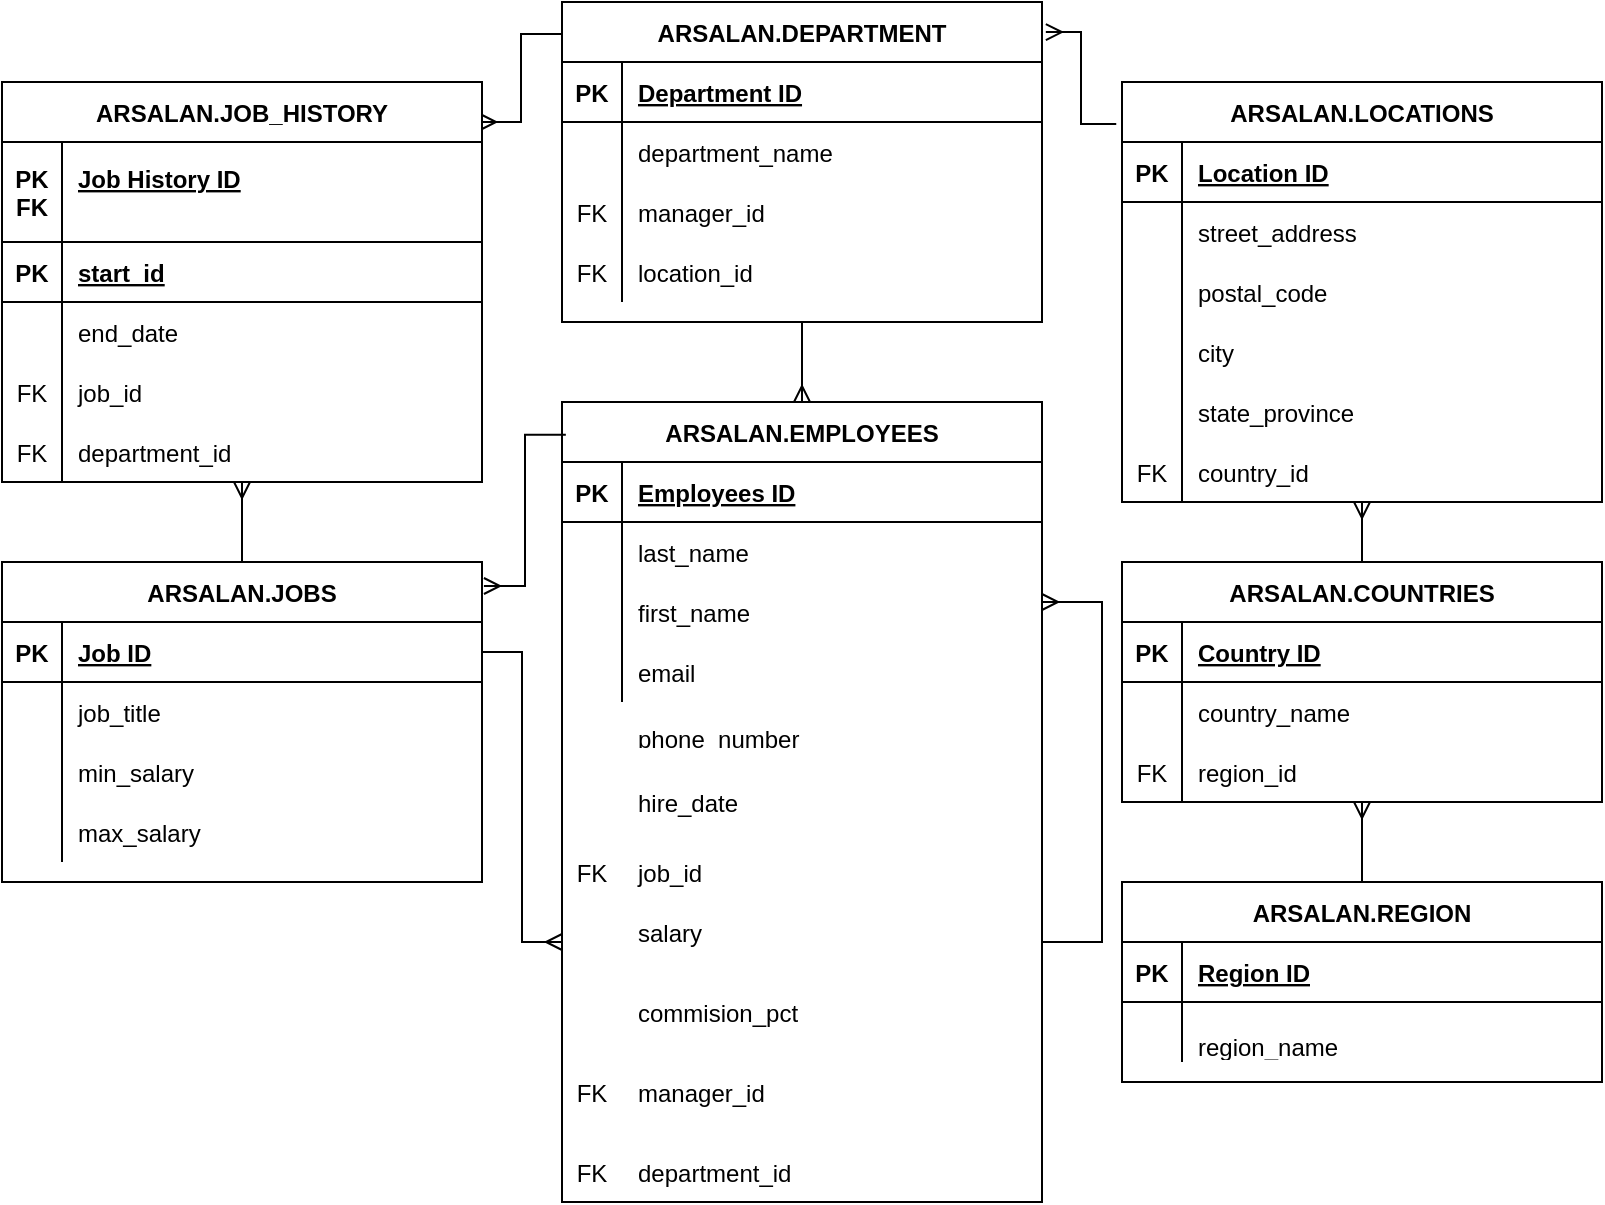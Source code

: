 <mxfile version="15.8.2" type="github">
  <diagram id="R2lEEEUBdFMjLlhIrx00" name="Page-1">
    <mxGraphModel dx="1422" dy="794" grid="1" gridSize="10" guides="1" tooltips="1" connect="1" arrows="1" fold="1" page="1" pageScale="1" pageWidth="850" pageHeight="1100" math="0" shadow="0" extFonts="Permanent Marker^https://fonts.googleapis.com/css?family=Permanent+Marker">
      <root>
        <mxCell id="0" />
        <mxCell id="1" parent="0" />
        <mxCell id="C-vyLk0tnHw3VtMMgP7b-1" value="" style="edgeStyle=elbowEdgeStyle;endArrow=ERmany;startArrow=none;endFill=0;startFill=0;exitX=0;exitY=0.1;exitDx=0;exitDy=0;entryX=0.996;entryY=0.1;entryDx=0;entryDy=0;entryPerimeter=0;rounded=0;exitPerimeter=0;" parent="1" source="vtek3SlrAaMKgHhZsIxQ-12" target="C-vyLk0tnHw3VtMMgP7b-23" edge="1">
          <mxGeometry width="100" height="100" relative="1" as="geometry">
            <mxPoint x="340" y="720" as="sourcePoint" />
            <mxPoint x="330" y="160" as="targetPoint" />
          </mxGeometry>
        </mxCell>
        <mxCell id="C-vyLk0tnHw3VtMMgP7b-23" value="ARSALAN.JOB_HISTORY" style="shape=table;startSize=30;container=1;collapsible=1;childLayout=tableLayout;fixedRows=1;rowLines=0;fontStyle=1;align=center;resizeLast=1;rounded=0;" parent="1" vertex="1">
          <mxGeometry x="40" y="80" width="240" height="200" as="geometry" />
        </mxCell>
        <mxCell id="C-vyLk0tnHw3VtMMgP7b-24" value="" style="shape=partialRectangle;collapsible=0;dropTarget=0;pointerEvents=0;fillColor=none;points=[[0,0.5],[1,0.5]];portConstraint=eastwest;top=0;left=0;right=0;bottom=1;rounded=0;" parent="C-vyLk0tnHw3VtMMgP7b-23" vertex="1">
          <mxGeometry y="30" width="240" height="50" as="geometry" />
        </mxCell>
        <mxCell id="C-vyLk0tnHw3VtMMgP7b-25" value="PK&#xa;FK" style="shape=partialRectangle;overflow=hidden;connectable=0;fillColor=none;top=0;left=0;bottom=0;right=0;fontStyle=1;rounded=0;" parent="C-vyLk0tnHw3VtMMgP7b-24" vertex="1">
          <mxGeometry width="30" height="50" as="geometry">
            <mxRectangle width="30" height="50" as="alternateBounds" />
          </mxGeometry>
        </mxCell>
        <mxCell id="C-vyLk0tnHw3VtMMgP7b-26" value="Job History ID&#xa;" style="shape=partialRectangle;overflow=hidden;connectable=0;fillColor=none;top=0;left=0;bottom=0;right=0;align=left;spacingLeft=6;fontStyle=5;rounded=0;" parent="C-vyLk0tnHw3VtMMgP7b-24" vertex="1">
          <mxGeometry x="30" width="210" height="50" as="geometry">
            <mxRectangle width="210" height="50" as="alternateBounds" />
          </mxGeometry>
        </mxCell>
        <mxCell id="vtek3SlrAaMKgHhZsIxQ-223" value="" style="shape=partialRectangle;collapsible=0;dropTarget=0;pointerEvents=0;fillColor=none;top=0;left=0;bottom=1;right=0;points=[[0,0.5],[1,0.5]];portConstraint=eastwest;rounded=0;sketch=0;" vertex="1" parent="C-vyLk0tnHw3VtMMgP7b-23">
          <mxGeometry y="80" width="240" height="30" as="geometry" />
        </mxCell>
        <mxCell id="vtek3SlrAaMKgHhZsIxQ-224" value="PK" style="shape=partialRectangle;connectable=0;fillColor=none;top=0;left=0;bottom=0;right=0;fontStyle=1;overflow=hidden;rounded=0;sketch=0;" vertex="1" parent="vtek3SlrAaMKgHhZsIxQ-223">
          <mxGeometry width="30" height="30" as="geometry">
            <mxRectangle width="30" height="30" as="alternateBounds" />
          </mxGeometry>
        </mxCell>
        <mxCell id="vtek3SlrAaMKgHhZsIxQ-225" value="start_id" style="shape=partialRectangle;connectable=0;fillColor=none;top=0;left=0;bottom=0;right=0;align=left;spacingLeft=6;fontStyle=5;overflow=hidden;rounded=0;sketch=0;" vertex="1" parent="vtek3SlrAaMKgHhZsIxQ-223">
          <mxGeometry x="30" width="210" height="30" as="geometry">
            <mxRectangle width="210" height="30" as="alternateBounds" />
          </mxGeometry>
        </mxCell>
        <mxCell id="vtek3SlrAaMKgHhZsIxQ-84" value="" style="shape=partialRectangle;collapsible=0;dropTarget=0;pointerEvents=0;fillColor=none;top=0;left=0;bottom=0;right=0;points=[[0,0.5],[1,0.5]];portConstraint=eastwest;rounded=0;sketch=0;" vertex="1" parent="C-vyLk0tnHw3VtMMgP7b-23">
          <mxGeometry y="110" width="240" height="30" as="geometry" />
        </mxCell>
        <mxCell id="vtek3SlrAaMKgHhZsIxQ-85" value="" style="shape=partialRectangle;connectable=0;fillColor=none;top=0;left=0;bottom=0;right=0;fontStyle=0;overflow=hidden;rounded=0;sketch=0;" vertex="1" parent="vtek3SlrAaMKgHhZsIxQ-84">
          <mxGeometry width="30" height="30" as="geometry">
            <mxRectangle width="30" height="30" as="alternateBounds" />
          </mxGeometry>
        </mxCell>
        <mxCell id="vtek3SlrAaMKgHhZsIxQ-86" value="end_date" style="shape=partialRectangle;connectable=0;fillColor=none;top=0;left=0;bottom=0;right=0;align=left;spacingLeft=6;fontStyle=0;overflow=hidden;rounded=0;sketch=0;" vertex="1" parent="vtek3SlrAaMKgHhZsIxQ-84">
          <mxGeometry x="30" width="210" height="30" as="geometry">
            <mxRectangle width="210" height="30" as="alternateBounds" />
          </mxGeometry>
        </mxCell>
        <mxCell id="vtek3SlrAaMKgHhZsIxQ-88" value="" style="shape=partialRectangle;collapsible=0;dropTarget=0;pointerEvents=0;fillColor=none;top=0;left=0;bottom=0;right=0;points=[[0,0.5],[1,0.5]];portConstraint=eastwest;rounded=0;sketch=0;" vertex="1" parent="C-vyLk0tnHw3VtMMgP7b-23">
          <mxGeometry y="140" width="240" height="30" as="geometry" />
        </mxCell>
        <mxCell id="vtek3SlrAaMKgHhZsIxQ-89" value="FK" style="shape=partialRectangle;connectable=0;fillColor=none;top=0;left=0;bottom=0;right=0;fontStyle=0;overflow=hidden;rounded=0;sketch=0;" vertex="1" parent="vtek3SlrAaMKgHhZsIxQ-88">
          <mxGeometry width="30" height="30" as="geometry">
            <mxRectangle width="30" height="30" as="alternateBounds" />
          </mxGeometry>
        </mxCell>
        <mxCell id="vtek3SlrAaMKgHhZsIxQ-90" value="job_id" style="shape=partialRectangle;connectable=0;fillColor=none;top=0;left=0;bottom=0;right=0;align=left;spacingLeft=6;fontStyle=0;overflow=hidden;rounded=0;sketch=0;" vertex="1" parent="vtek3SlrAaMKgHhZsIxQ-88">
          <mxGeometry x="30" width="210" height="30" as="geometry">
            <mxRectangle width="210" height="30" as="alternateBounds" />
          </mxGeometry>
        </mxCell>
        <mxCell id="vtek3SlrAaMKgHhZsIxQ-92" value="" style="shape=partialRectangle;collapsible=0;dropTarget=0;pointerEvents=0;fillColor=none;top=0;left=0;bottom=0;right=0;points=[[0,0.5],[1,0.5]];portConstraint=eastwest;rounded=0;sketch=0;" vertex="1" parent="C-vyLk0tnHw3VtMMgP7b-23">
          <mxGeometry y="170" width="240" height="30" as="geometry" />
        </mxCell>
        <mxCell id="vtek3SlrAaMKgHhZsIxQ-93" value="FK" style="shape=partialRectangle;connectable=0;fillColor=none;top=0;left=0;bottom=0;right=0;fontStyle=0;overflow=hidden;rounded=0;sketch=0;" vertex="1" parent="vtek3SlrAaMKgHhZsIxQ-92">
          <mxGeometry width="30" height="30" as="geometry">
            <mxRectangle width="30" height="30" as="alternateBounds" />
          </mxGeometry>
        </mxCell>
        <mxCell id="vtek3SlrAaMKgHhZsIxQ-94" value="department_id" style="shape=partialRectangle;connectable=0;fillColor=none;top=0;left=0;bottom=0;right=0;align=left;spacingLeft=6;fontStyle=0;overflow=hidden;rounded=0;sketch=0;" vertex="1" parent="vtek3SlrAaMKgHhZsIxQ-92">
          <mxGeometry x="30" width="210" height="30" as="geometry">
            <mxRectangle width="210" height="30" as="alternateBounds" />
          </mxGeometry>
        </mxCell>
        <mxCell id="vtek3SlrAaMKgHhZsIxQ-12" value="ARSALAN.DEPARTMENT" style="shape=table;startSize=30;container=1;collapsible=1;childLayout=tableLayout;fixedRows=1;rowLines=0;fontStyle=1;align=center;resizeLast=1;rounded=0;" vertex="1" parent="1">
          <mxGeometry x="320" y="40" width="240" height="160" as="geometry" />
        </mxCell>
        <mxCell id="vtek3SlrAaMKgHhZsIxQ-13" value="" style="shape=partialRectangle;collapsible=0;dropTarget=0;pointerEvents=0;fillColor=none;points=[[0,0.5],[1,0.5]];portConstraint=eastwest;top=0;left=0;right=0;bottom=1;rounded=0;" vertex="1" parent="vtek3SlrAaMKgHhZsIxQ-12">
          <mxGeometry y="30" width="240" height="30" as="geometry" />
        </mxCell>
        <mxCell id="vtek3SlrAaMKgHhZsIxQ-14" value="PK" style="shape=partialRectangle;overflow=hidden;connectable=0;fillColor=none;top=0;left=0;bottom=0;right=0;fontStyle=1;rounded=0;" vertex="1" parent="vtek3SlrAaMKgHhZsIxQ-13">
          <mxGeometry width="30" height="30" as="geometry">
            <mxRectangle width="30" height="30" as="alternateBounds" />
          </mxGeometry>
        </mxCell>
        <mxCell id="vtek3SlrAaMKgHhZsIxQ-15" value="Department ID" style="shape=partialRectangle;overflow=hidden;connectable=0;fillColor=none;top=0;left=0;bottom=0;right=0;align=left;spacingLeft=6;fontStyle=5;rounded=0;" vertex="1" parent="vtek3SlrAaMKgHhZsIxQ-13">
          <mxGeometry x="30" width="210" height="30" as="geometry">
            <mxRectangle width="210" height="30" as="alternateBounds" />
          </mxGeometry>
        </mxCell>
        <mxCell id="vtek3SlrAaMKgHhZsIxQ-179" value="" style="shape=partialRectangle;collapsible=0;dropTarget=0;pointerEvents=0;fillColor=none;top=0;left=0;bottom=0;right=0;points=[[0,0.5],[1,0.5]];portConstraint=eastwest;rounded=0;sketch=0;" vertex="1" parent="vtek3SlrAaMKgHhZsIxQ-12">
          <mxGeometry y="60" width="240" height="30" as="geometry" />
        </mxCell>
        <mxCell id="vtek3SlrAaMKgHhZsIxQ-180" value="" style="shape=partialRectangle;connectable=0;fillColor=none;top=0;left=0;bottom=0;right=0;fontStyle=0;overflow=hidden;rounded=0;sketch=0;" vertex="1" parent="vtek3SlrAaMKgHhZsIxQ-179">
          <mxGeometry width="30" height="30" as="geometry">
            <mxRectangle width="30" height="30" as="alternateBounds" />
          </mxGeometry>
        </mxCell>
        <mxCell id="vtek3SlrAaMKgHhZsIxQ-181" value="department_name" style="shape=partialRectangle;connectable=0;fillColor=none;top=0;left=0;bottom=0;right=0;align=left;spacingLeft=6;fontStyle=0;overflow=hidden;rounded=0;sketch=0;" vertex="1" parent="vtek3SlrAaMKgHhZsIxQ-179">
          <mxGeometry x="30" width="210" height="30" as="geometry">
            <mxRectangle width="210" height="30" as="alternateBounds" />
          </mxGeometry>
        </mxCell>
        <mxCell id="vtek3SlrAaMKgHhZsIxQ-183" value="" style="shape=partialRectangle;collapsible=0;dropTarget=0;pointerEvents=0;fillColor=none;top=0;left=0;bottom=0;right=0;points=[[0,0.5],[1,0.5]];portConstraint=eastwest;rounded=0;sketch=0;" vertex="1" parent="vtek3SlrAaMKgHhZsIxQ-12">
          <mxGeometry y="90" width="240" height="30" as="geometry" />
        </mxCell>
        <mxCell id="vtek3SlrAaMKgHhZsIxQ-184" value="FK" style="shape=partialRectangle;connectable=0;fillColor=none;top=0;left=0;bottom=0;right=0;fontStyle=0;overflow=hidden;rounded=0;sketch=0;" vertex="1" parent="vtek3SlrAaMKgHhZsIxQ-183">
          <mxGeometry width="30" height="30" as="geometry">
            <mxRectangle width="30" height="30" as="alternateBounds" />
          </mxGeometry>
        </mxCell>
        <mxCell id="vtek3SlrAaMKgHhZsIxQ-185" value="manager_id" style="shape=partialRectangle;connectable=0;fillColor=none;top=0;left=0;bottom=0;right=0;align=left;spacingLeft=6;fontStyle=0;overflow=hidden;rounded=0;sketch=0;" vertex="1" parent="vtek3SlrAaMKgHhZsIxQ-183">
          <mxGeometry x="30" width="210" height="30" as="geometry">
            <mxRectangle width="210" height="30" as="alternateBounds" />
          </mxGeometry>
        </mxCell>
        <mxCell id="vtek3SlrAaMKgHhZsIxQ-187" value="" style="shape=partialRectangle;collapsible=0;dropTarget=0;pointerEvents=0;fillColor=none;top=0;left=0;bottom=0;right=0;points=[[0,0.5],[1,0.5]];portConstraint=eastwest;rounded=0;sketch=0;" vertex="1" parent="vtek3SlrAaMKgHhZsIxQ-12">
          <mxGeometry y="120" width="240" height="30" as="geometry" />
        </mxCell>
        <mxCell id="vtek3SlrAaMKgHhZsIxQ-188" value="FK" style="shape=partialRectangle;connectable=0;fillColor=none;top=0;left=0;bottom=0;right=0;fontStyle=0;overflow=hidden;rounded=0;sketch=0;" vertex="1" parent="vtek3SlrAaMKgHhZsIxQ-187">
          <mxGeometry width="30" height="30" as="geometry">
            <mxRectangle width="30" height="30" as="alternateBounds" />
          </mxGeometry>
        </mxCell>
        <mxCell id="vtek3SlrAaMKgHhZsIxQ-189" value="location_id" style="shape=partialRectangle;connectable=0;fillColor=none;top=0;left=0;bottom=0;right=0;align=left;spacingLeft=6;fontStyle=0;overflow=hidden;rounded=0;sketch=0;" vertex="1" parent="vtek3SlrAaMKgHhZsIxQ-187">
          <mxGeometry x="30" width="210" height="30" as="geometry">
            <mxRectangle width="210" height="30" as="alternateBounds" />
          </mxGeometry>
        </mxCell>
        <mxCell id="vtek3SlrAaMKgHhZsIxQ-19" value="ARSALAN.LOCATIONS" style="shape=table;startSize=30;container=1;collapsible=1;childLayout=tableLayout;fixedRows=1;rowLines=0;fontStyle=1;align=center;resizeLast=1;rounded=0;" vertex="1" parent="1">
          <mxGeometry x="600" y="80" width="240" height="210" as="geometry" />
        </mxCell>
        <mxCell id="vtek3SlrAaMKgHhZsIxQ-20" value="" style="shape=partialRectangle;collapsible=0;dropTarget=0;pointerEvents=0;fillColor=none;points=[[0,0.5],[1,0.5]];portConstraint=eastwest;top=0;left=0;right=0;bottom=1;rounded=0;" vertex="1" parent="vtek3SlrAaMKgHhZsIxQ-19">
          <mxGeometry y="30" width="240" height="30" as="geometry" />
        </mxCell>
        <mxCell id="vtek3SlrAaMKgHhZsIxQ-21" value="PK" style="shape=partialRectangle;overflow=hidden;connectable=0;fillColor=none;top=0;left=0;bottom=0;right=0;fontStyle=1;rounded=0;" vertex="1" parent="vtek3SlrAaMKgHhZsIxQ-20">
          <mxGeometry width="30" height="30" as="geometry">
            <mxRectangle width="30" height="30" as="alternateBounds" />
          </mxGeometry>
        </mxCell>
        <mxCell id="vtek3SlrAaMKgHhZsIxQ-22" value="Location ID" style="shape=partialRectangle;overflow=hidden;connectable=0;fillColor=none;top=0;left=0;bottom=0;right=0;align=left;spacingLeft=6;fontStyle=5;rounded=0;" vertex="1" parent="vtek3SlrAaMKgHhZsIxQ-20">
          <mxGeometry x="30" width="210" height="30" as="geometry">
            <mxRectangle width="210" height="30" as="alternateBounds" />
          </mxGeometry>
        </mxCell>
        <mxCell id="vtek3SlrAaMKgHhZsIxQ-203" value="" style="shape=partialRectangle;collapsible=0;dropTarget=0;pointerEvents=0;fillColor=none;top=0;left=0;bottom=0;right=0;points=[[0,0.5],[1,0.5]];portConstraint=eastwest;rounded=0;sketch=0;" vertex="1" parent="vtek3SlrAaMKgHhZsIxQ-19">
          <mxGeometry y="60" width="240" height="30" as="geometry" />
        </mxCell>
        <mxCell id="vtek3SlrAaMKgHhZsIxQ-204" value="" style="shape=partialRectangle;connectable=0;fillColor=none;top=0;left=0;bottom=0;right=0;fontStyle=0;overflow=hidden;rounded=0;sketch=0;" vertex="1" parent="vtek3SlrAaMKgHhZsIxQ-203">
          <mxGeometry width="30" height="30" as="geometry">
            <mxRectangle width="30" height="30" as="alternateBounds" />
          </mxGeometry>
        </mxCell>
        <mxCell id="vtek3SlrAaMKgHhZsIxQ-205" value="street_address" style="shape=partialRectangle;connectable=0;fillColor=none;top=0;left=0;bottom=0;right=0;align=left;spacingLeft=6;fontStyle=0;overflow=hidden;rounded=0;sketch=0;" vertex="1" parent="vtek3SlrAaMKgHhZsIxQ-203">
          <mxGeometry x="30" width="210" height="30" as="geometry">
            <mxRectangle width="210" height="30" as="alternateBounds" />
          </mxGeometry>
        </mxCell>
        <mxCell id="vtek3SlrAaMKgHhZsIxQ-207" value="" style="shape=partialRectangle;collapsible=0;dropTarget=0;pointerEvents=0;fillColor=none;top=0;left=0;bottom=0;right=0;points=[[0,0.5],[1,0.5]];portConstraint=eastwest;rounded=0;sketch=0;" vertex="1" parent="vtek3SlrAaMKgHhZsIxQ-19">
          <mxGeometry y="90" width="240" height="30" as="geometry" />
        </mxCell>
        <mxCell id="vtek3SlrAaMKgHhZsIxQ-208" value="" style="shape=partialRectangle;connectable=0;fillColor=none;top=0;left=0;bottom=0;right=0;fontStyle=0;overflow=hidden;rounded=0;sketch=0;" vertex="1" parent="vtek3SlrAaMKgHhZsIxQ-207">
          <mxGeometry width="30" height="30" as="geometry">
            <mxRectangle width="30" height="30" as="alternateBounds" />
          </mxGeometry>
        </mxCell>
        <mxCell id="vtek3SlrAaMKgHhZsIxQ-209" value="postal_code" style="shape=partialRectangle;connectable=0;fillColor=none;top=0;left=0;bottom=0;right=0;align=left;spacingLeft=6;fontStyle=0;overflow=hidden;rounded=0;sketch=0;" vertex="1" parent="vtek3SlrAaMKgHhZsIxQ-207">
          <mxGeometry x="30" width="210" height="30" as="geometry">
            <mxRectangle width="210" height="30" as="alternateBounds" />
          </mxGeometry>
        </mxCell>
        <mxCell id="vtek3SlrAaMKgHhZsIxQ-211" value="" style="shape=partialRectangle;collapsible=0;dropTarget=0;pointerEvents=0;fillColor=none;top=0;left=0;bottom=0;right=0;points=[[0,0.5],[1,0.5]];portConstraint=eastwest;rounded=0;sketch=0;" vertex="1" parent="vtek3SlrAaMKgHhZsIxQ-19">
          <mxGeometry y="120" width="240" height="30" as="geometry" />
        </mxCell>
        <mxCell id="vtek3SlrAaMKgHhZsIxQ-212" value="" style="shape=partialRectangle;connectable=0;fillColor=none;top=0;left=0;bottom=0;right=0;fontStyle=0;overflow=hidden;rounded=0;sketch=0;" vertex="1" parent="vtek3SlrAaMKgHhZsIxQ-211">
          <mxGeometry width="30" height="30" as="geometry">
            <mxRectangle width="30" height="30" as="alternateBounds" />
          </mxGeometry>
        </mxCell>
        <mxCell id="vtek3SlrAaMKgHhZsIxQ-213" value="city" style="shape=partialRectangle;connectable=0;fillColor=none;top=0;left=0;bottom=0;right=0;align=left;spacingLeft=6;fontStyle=0;overflow=hidden;rounded=0;sketch=0;" vertex="1" parent="vtek3SlrAaMKgHhZsIxQ-211">
          <mxGeometry x="30" width="210" height="30" as="geometry">
            <mxRectangle width="210" height="30" as="alternateBounds" />
          </mxGeometry>
        </mxCell>
        <mxCell id="vtek3SlrAaMKgHhZsIxQ-215" value="" style="shape=partialRectangle;collapsible=0;dropTarget=0;pointerEvents=0;fillColor=none;top=0;left=0;bottom=0;right=0;points=[[0,0.5],[1,0.5]];portConstraint=eastwest;rounded=0;sketch=0;" vertex="1" parent="vtek3SlrAaMKgHhZsIxQ-19">
          <mxGeometry y="150" width="240" height="30" as="geometry" />
        </mxCell>
        <mxCell id="vtek3SlrAaMKgHhZsIxQ-216" value="" style="shape=partialRectangle;connectable=0;fillColor=none;top=0;left=0;bottom=0;right=0;fontStyle=0;overflow=hidden;rounded=0;sketch=0;" vertex="1" parent="vtek3SlrAaMKgHhZsIxQ-215">
          <mxGeometry width="30" height="30" as="geometry">
            <mxRectangle width="30" height="30" as="alternateBounds" />
          </mxGeometry>
        </mxCell>
        <mxCell id="vtek3SlrAaMKgHhZsIxQ-217" value="state_province" style="shape=partialRectangle;connectable=0;fillColor=none;top=0;left=0;bottom=0;right=0;align=left;spacingLeft=6;fontStyle=0;overflow=hidden;rounded=0;sketch=0;" vertex="1" parent="vtek3SlrAaMKgHhZsIxQ-215">
          <mxGeometry x="30" width="210" height="30" as="geometry">
            <mxRectangle width="210" height="30" as="alternateBounds" />
          </mxGeometry>
        </mxCell>
        <mxCell id="vtek3SlrAaMKgHhZsIxQ-219" value="" style="shape=partialRectangle;collapsible=0;dropTarget=0;pointerEvents=0;fillColor=none;top=0;left=0;bottom=0;right=0;points=[[0,0.5],[1,0.5]];portConstraint=eastwest;rounded=0;sketch=0;" vertex="1" parent="vtek3SlrAaMKgHhZsIxQ-19">
          <mxGeometry y="180" width="240" height="30" as="geometry" />
        </mxCell>
        <mxCell id="vtek3SlrAaMKgHhZsIxQ-220" value="FK" style="shape=partialRectangle;connectable=0;fillColor=none;top=0;left=0;bottom=0;right=0;fontStyle=0;overflow=hidden;rounded=0;sketch=0;" vertex="1" parent="vtek3SlrAaMKgHhZsIxQ-219">
          <mxGeometry width="30" height="30" as="geometry">
            <mxRectangle width="30" height="30" as="alternateBounds" />
          </mxGeometry>
        </mxCell>
        <mxCell id="vtek3SlrAaMKgHhZsIxQ-221" value="country_id" style="shape=partialRectangle;connectable=0;fillColor=none;top=0;left=0;bottom=0;right=0;align=left;spacingLeft=6;fontStyle=0;overflow=hidden;rounded=0;sketch=0;" vertex="1" parent="vtek3SlrAaMKgHhZsIxQ-219">
          <mxGeometry x="30" width="210" height="30" as="geometry">
            <mxRectangle width="210" height="30" as="alternateBounds" />
          </mxGeometry>
        </mxCell>
        <mxCell id="vtek3SlrAaMKgHhZsIxQ-27" value="" style="endArrow=ERmany;startArrow=none;endFill=0;startFill=0;entryX=1.008;entryY=0.094;entryDx=0;entryDy=0;entryPerimeter=0;edgeStyle=elbowEdgeStyle;rounded=0;exitX=-0.012;exitY=0.1;exitDx=0;exitDy=0;exitPerimeter=0;" edge="1" parent="1" source="vtek3SlrAaMKgHhZsIxQ-19" target="vtek3SlrAaMKgHhZsIxQ-12">
          <mxGeometry width="100" height="100" relative="1" as="geometry">
            <mxPoint x="569.04" y="158.99" as="sourcePoint" />
            <mxPoint x="540" y="200" as="targetPoint" />
          </mxGeometry>
        </mxCell>
        <mxCell id="vtek3SlrAaMKgHhZsIxQ-35" value="ARSALAN.COUNTRIES" style="shape=table;startSize=30;container=1;collapsible=1;childLayout=tableLayout;fixedRows=1;rowLines=0;fontStyle=1;align=center;resizeLast=1;rounded=0;" vertex="1" parent="1">
          <mxGeometry x="600" y="320" width="240" height="120" as="geometry" />
        </mxCell>
        <mxCell id="vtek3SlrAaMKgHhZsIxQ-36" value="" style="shape=partialRectangle;collapsible=0;dropTarget=0;pointerEvents=0;fillColor=none;points=[[0,0.5],[1,0.5]];portConstraint=eastwest;top=0;left=0;right=0;bottom=1;rounded=0;" vertex="1" parent="vtek3SlrAaMKgHhZsIxQ-35">
          <mxGeometry y="30" width="240" height="30" as="geometry" />
        </mxCell>
        <mxCell id="vtek3SlrAaMKgHhZsIxQ-37" value="PK" style="shape=partialRectangle;overflow=hidden;connectable=0;fillColor=none;top=0;left=0;bottom=0;right=0;fontStyle=1;rounded=0;" vertex="1" parent="vtek3SlrAaMKgHhZsIxQ-36">
          <mxGeometry width="30" height="30" as="geometry">
            <mxRectangle width="30" height="30" as="alternateBounds" />
          </mxGeometry>
        </mxCell>
        <mxCell id="vtek3SlrAaMKgHhZsIxQ-38" value="Country ID" style="shape=partialRectangle;overflow=hidden;connectable=0;fillColor=none;top=0;left=0;bottom=0;right=0;align=left;spacingLeft=6;fontStyle=5;rounded=0;" vertex="1" parent="vtek3SlrAaMKgHhZsIxQ-36">
          <mxGeometry x="30" width="210" height="30" as="geometry">
            <mxRectangle width="210" height="30" as="alternateBounds" />
          </mxGeometry>
        </mxCell>
        <mxCell id="vtek3SlrAaMKgHhZsIxQ-191" value="" style="shape=partialRectangle;collapsible=0;dropTarget=0;pointerEvents=0;fillColor=none;top=0;left=0;bottom=0;right=0;points=[[0,0.5],[1,0.5]];portConstraint=eastwest;rounded=0;sketch=0;" vertex="1" parent="vtek3SlrAaMKgHhZsIxQ-35">
          <mxGeometry y="60" width="240" height="30" as="geometry" />
        </mxCell>
        <mxCell id="vtek3SlrAaMKgHhZsIxQ-192" value="" style="shape=partialRectangle;connectable=0;fillColor=none;top=0;left=0;bottom=0;right=0;fontStyle=0;overflow=hidden;rounded=0;sketch=0;" vertex="1" parent="vtek3SlrAaMKgHhZsIxQ-191">
          <mxGeometry width="30" height="30" as="geometry">
            <mxRectangle width="30" height="30" as="alternateBounds" />
          </mxGeometry>
        </mxCell>
        <mxCell id="vtek3SlrAaMKgHhZsIxQ-193" value="country_name" style="shape=partialRectangle;connectable=0;fillColor=none;top=0;left=0;bottom=0;right=0;align=left;spacingLeft=6;fontStyle=0;overflow=hidden;rounded=0;sketch=0;" vertex="1" parent="vtek3SlrAaMKgHhZsIxQ-191">
          <mxGeometry x="30" width="210" height="30" as="geometry">
            <mxRectangle width="210" height="30" as="alternateBounds" />
          </mxGeometry>
        </mxCell>
        <mxCell id="vtek3SlrAaMKgHhZsIxQ-199" value="" style="shape=partialRectangle;collapsible=0;dropTarget=0;pointerEvents=0;fillColor=none;top=0;left=0;bottom=0;right=0;points=[[0,0.5],[1,0.5]];portConstraint=eastwest;rounded=0;sketch=0;" vertex="1" parent="vtek3SlrAaMKgHhZsIxQ-35">
          <mxGeometry y="90" width="240" height="30" as="geometry" />
        </mxCell>
        <mxCell id="vtek3SlrAaMKgHhZsIxQ-200" value="FK" style="shape=partialRectangle;connectable=0;fillColor=none;top=0;left=0;bottom=0;right=0;fontStyle=0;overflow=hidden;rounded=0;sketch=0;" vertex="1" parent="vtek3SlrAaMKgHhZsIxQ-199">
          <mxGeometry width="30" height="30" as="geometry">
            <mxRectangle width="30" height="30" as="alternateBounds" />
          </mxGeometry>
        </mxCell>
        <mxCell id="vtek3SlrAaMKgHhZsIxQ-201" value="region_id" style="shape=partialRectangle;connectable=0;fillColor=none;top=0;left=0;bottom=0;right=0;align=left;spacingLeft=6;fontStyle=0;overflow=hidden;rounded=0;sketch=0;" vertex="1" parent="vtek3SlrAaMKgHhZsIxQ-199">
          <mxGeometry x="30" width="210" height="30" as="geometry">
            <mxRectangle width="210" height="30" as="alternateBounds" />
          </mxGeometry>
        </mxCell>
        <mxCell id="vtek3SlrAaMKgHhZsIxQ-42" value="ARSALAN.REGION" style="shape=table;startSize=30;container=1;collapsible=1;childLayout=tableLayout;fixedRows=1;rowLines=0;fontStyle=1;align=center;resizeLast=1;rounded=0;" vertex="1" parent="1">
          <mxGeometry x="600" y="480" width="240" height="100" as="geometry" />
        </mxCell>
        <mxCell id="vtek3SlrAaMKgHhZsIxQ-43" value="" style="shape=partialRectangle;collapsible=0;dropTarget=0;pointerEvents=0;fillColor=none;points=[[0,0.5],[1,0.5]];portConstraint=eastwest;top=0;left=0;right=0;bottom=1;rounded=0;" vertex="1" parent="vtek3SlrAaMKgHhZsIxQ-42">
          <mxGeometry y="30" width="240" height="30" as="geometry" />
        </mxCell>
        <mxCell id="vtek3SlrAaMKgHhZsIxQ-44" value="PK" style="shape=partialRectangle;overflow=hidden;connectable=0;fillColor=none;top=0;left=0;bottom=0;right=0;fontStyle=1;rounded=0;" vertex="1" parent="vtek3SlrAaMKgHhZsIxQ-43">
          <mxGeometry width="30" height="30" as="geometry">
            <mxRectangle width="30" height="30" as="alternateBounds" />
          </mxGeometry>
        </mxCell>
        <mxCell id="vtek3SlrAaMKgHhZsIxQ-45" value="Region ID" style="shape=partialRectangle;overflow=hidden;connectable=0;fillColor=none;top=0;left=0;bottom=0;right=0;align=left;spacingLeft=6;fontStyle=5;rounded=0;" vertex="1" parent="vtek3SlrAaMKgHhZsIxQ-43">
          <mxGeometry x="30" width="210" height="30" as="geometry">
            <mxRectangle width="210" height="30" as="alternateBounds" />
          </mxGeometry>
        </mxCell>
        <mxCell id="vtek3SlrAaMKgHhZsIxQ-175" value="" style="shape=partialRectangle;collapsible=0;dropTarget=0;pointerEvents=0;fillColor=none;top=0;left=0;bottom=0;right=0;points=[[0,0.5],[1,0.5]];portConstraint=eastwest;rounded=0;sketch=0;" vertex="1" parent="vtek3SlrAaMKgHhZsIxQ-42">
          <mxGeometry y="60" width="240" height="30" as="geometry" />
        </mxCell>
        <mxCell id="vtek3SlrAaMKgHhZsIxQ-176" value="" style="shape=partialRectangle;connectable=0;fillColor=none;top=0;left=0;bottom=0;right=0;fontStyle=0;overflow=hidden;rounded=0;sketch=0;" vertex="1" parent="vtek3SlrAaMKgHhZsIxQ-175">
          <mxGeometry width="30" height="30" as="geometry">
            <mxRectangle width="30" height="30" as="alternateBounds" />
          </mxGeometry>
        </mxCell>
        <mxCell id="vtek3SlrAaMKgHhZsIxQ-177" value="&#xa;region_name" style="shape=partialRectangle;connectable=0;fillColor=none;top=0;left=0;bottom=0;right=0;align=left;spacingLeft=6;fontStyle=0;overflow=hidden;rounded=0;sketch=0;" vertex="1" parent="vtek3SlrAaMKgHhZsIxQ-175">
          <mxGeometry x="30" width="210" height="30" as="geometry">
            <mxRectangle width="210" height="30" as="alternateBounds" />
          </mxGeometry>
        </mxCell>
        <mxCell id="vtek3SlrAaMKgHhZsIxQ-50" value="" style="endArrow=ERmany;startArrow=none;endFill=0;startFill=0;entryX=0.5;entryY=1;entryDx=0;entryDy=0;exitX=0.5;exitY=0;exitDx=0;exitDy=0;rounded=0;" edge="1" parent="1" source="vtek3SlrAaMKgHhZsIxQ-35" target="vtek3SlrAaMKgHhZsIxQ-19">
          <mxGeometry width="100" height="100" relative="1" as="geometry">
            <mxPoint x="610" y="140" as="sourcePoint" />
            <mxPoint x="569.04" y="79.01" as="targetPoint" />
          </mxGeometry>
        </mxCell>
        <mxCell id="vtek3SlrAaMKgHhZsIxQ-51" value="" style="endArrow=ERmany;startArrow=none;endFill=0;startFill=0;entryX=0.5;entryY=1;entryDx=0;entryDy=0;exitX=0.5;exitY=0;exitDx=0;exitDy=0;rounded=0;" edge="1" parent="1" source="vtek3SlrAaMKgHhZsIxQ-42" target="vtek3SlrAaMKgHhZsIxQ-35">
          <mxGeometry width="100" height="100" relative="1" as="geometry">
            <mxPoint x="730" y="190" as="sourcePoint" />
            <mxPoint x="730" y="230" as="targetPoint" />
          </mxGeometry>
        </mxCell>
        <mxCell id="vtek3SlrAaMKgHhZsIxQ-52" value="ARSALAN.EMPLOYEES" style="shape=table;startSize=30;container=1;collapsible=1;childLayout=tableLayout;fixedRows=1;rowLines=0;fontStyle=1;align=center;resizeLast=1;rounded=0;" vertex="1" parent="1">
          <mxGeometry x="320" y="240" width="240" height="400" as="geometry" />
        </mxCell>
        <mxCell id="vtek3SlrAaMKgHhZsIxQ-53" value="" style="shape=partialRectangle;collapsible=0;dropTarget=0;pointerEvents=0;fillColor=none;points=[[0,0.5],[1,0.5]];portConstraint=eastwest;top=0;left=0;right=0;bottom=1;rounded=0;" vertex="1" parent="vtek3SlrAaMKgHhZsIxQ-52">
          <mxGeometry y="30" width="240" height="30" as="geometry" />
        </mxCell>
        <mxCell id="vtek3SlrAaMKgHhZsIxQ-54" value="PK" style="shape=partialRectangle;overflow=hidden;connectable=0;fillColor=none;top=0;left=0;bottom=0;right=0;fontStyle=1;rounded=0;" vertex="1" parent="vtek3SlrAaMKgHhZsIxQ-53">
          <mxGeometry width="30" height="30" as="geometry">
            <mxRectangle width="30" height="30" as="alternateBounds" />
          </mxGeometry>
        </mxCell>
        <mxCell id="vtek3SlrAaMKgHhZsIxQ-55" value="Employees ID" style="shape=partialRectangle;overflow=hidden;connectable=0;fillColor=none;top=0;left=0;bottom=0;right=0;align=left;spacingLeft=6;fontStyle=5;rounded=0;" vertex="1" parent="vtek3SlrAaMKgHhZsIxQ-53">
          <mxGeometry x="30" width="210" height="30" as="geometry">
            <mxRectangle width="210" height="30" as="alternateBounds" />
          </mxGeometry>
        </mxCell>
        <mxCell id="vtek3SlrAaMKgHhZsIxQ-69" value="" style="endArrow=ERmany;startArrow=none;endFill=0;startFill=0;exitX=1;exitY=0.5;exitDx=0;exitDy=0;entryX=1;entryY=0.25;entryDx=0;entryDy=0;edgeStyle=entityRelationEdgeStyle;elbow=vertical;rounded=0;" edge="1" parent="vtek3SlrAaMKgHhZsIxQ-52" target="vtek3SlrAaMKgHhZsIxQ-52">
          <mxGeometry width="100" height="100" relative="1" as="geometry">
            <mxPoint x="240" y="270" as="sourcePoint" />
            <mxPoint x="-140" y="40" as="targetPoint" />
          </mxGeometry>
        </mxCell>
        <mxCell id="vtek3SlrAaMKgHhZsIxQ-130" value="" style="shape=partialRectangle;collapsible=0;dropTarget=0;pointerEvents=0;fillColor=none;top=0;left=0;bottom=0;right=0;points=[[0,0.5],[1,0.5]];portConstraint=eastwest;rounded=0;sketch=0;" vertex="1" parent="vtek3SlrAaMKgHhZsIxQ-52">
          <mxGeometry y="60" width="240" height="30" as="geometry" />
        </mxCell>
        <mxCell id="vtek3SlrAaMKgHhZsIxQ-131" value="" style="shape=partialRectangle;connectable=0;fillColor=none;top=0;left=0;bottom=0;right=0;fontStyle=0;overflow=hidden;rounded=0;sketch=0;" vertex="1" parent="vtek3SlrAaMKgHhZsIxQ-130">
          <mxGeometry width="30" height="30" as="geometry">
            <mxRectangle width="30" height="30" as="alternateBounds" />
          </mxGeometry>
        </mxCell>
        <mxCell id="vtek3SlrAaMKgHhZsIxQ-132" value="last_name" style="shape=partialRectangle;connectable=0;fillColor=none;top=0;left=0;bottom=0;right=0;align=left;spacingLeft=6;fontStyle=0;overflow=hidden;rounded=0;sketch=0;" vertex="1" parent="vtek3SlrAaMKgHhZsIxQ-130">
          <mxGeometry x="30" width="210" height="30" as="geometry">
            <mxRectangle width="210" height="30" as="alternateBounds" />
          </mxGeometry>
        </mxCell>
        <mxCell id="vtek3SlrAaMKgHhZsIxQ-136" value="" style="shape=partialRectangle;collapsible=0;dropTarget=0;pointerEvents=0;fillColor=none;top=0;left=0;bottom=0;right=0;points=[[0,0.5],[1,0.5]];portConstraint=eastwest;rounded=0;sketch=0;" vertex="1" parent="vtek3SlrAaMKgHhZsIxQ-52">
          <mxGeometry y="90" width="240" height="30" as="geometry" />
        </mxCell>
        <mxCell id="vtek3SlrAaMKgHhZsIxQ-137" value="" style="shape=partialRectangle;connectable=0;fillColor=none;top=0;left=0;bottom=0;right=0;fontStyle=0;overflow=hidden;rounded=0;sketch=0;" vertex="1" parent="vtek3SlrAaMKgHhZsIxQ-136">
          <mxGeometry width="30" height="30" as="geometry">
            <mxRectangle width="30" height="30" as="alternateBounds" />
          </mxGeometry>
        </mxCell>
        <mxCell id="vtek3SlrAaMKgHhZsIxQ-138" value="first_name" style="shape=partialRectangle;connectable=0;fillColor=none;top=0;left=0;bottom=0;right=0;align=left;spacingLeft=6;fontStyle=0;overflow=hidden;rounded=0;sketch=0;" vertex="1" parent="vtek3SlrAaMKgHhZsIxQ-136">
          <mxGeometry x="30" width="210" height="30" as="geometry">
            <mxRectangle width="210" height="30" as="alternateBounds" />
          </mxGeometry>
        </mxCell>
        <mxCell id="vtek3SlrAaMKgHhZsIxQ-139" value="" style="shape=partialRectangle;collapsible=0;dropTarget=0;pointerEvents=0;fillColor=none;top=0;left=0;bottom=0;right=0;points=[[0,0.5],[1,0.5]];portConstraint=eastwest;rounded=0;sketch=0;" vertex="1" parent="vtek3SlrAaMKgHhZsIxQ-52">
          <mxGeometry y="120" width="240" height="30" as="geometry" />
        </mxCell>
        <mxCell id="vtek3SlrAaMKgHhZsIxQ-140" value="" style="shape=partialRectangle;connectable=0;fillColor=none;top=0;left=0;bottom=0;right=0;fontStyle=0;overflow=hidden;rounded=0;sketch=0;" vertex="1" parent="vtek3SlrAaMKgHhZsIxQ-139">
          <mxGeometry width="30" height="30" as="geometry">
            <mxRectangle width="30" height="30" as="alternateBounds" />
          </mxGeometry>
        </mxCell>
        <mxCell id="vtek3SlrAaMKgHhZsIxQ-141" value="email" style="shape=partialRectangle;connectable=0;fillColor=none;top=0;left=0;bottom=0;right=0;align=left;spacingLeft=6;fontStyle=0;overflow=hidden;rounded=0;sketch=0;" vertex="1" parent="vtek3SlrAaMKgHhZsIxQ-139">
          <mxGeometry x="30" width="210" height="30" as="geometry">
            <mxRectangle width="210" height="30" as="alternateBounds" />
          </mxGeometry>
        </mxCell>
        <mxCell id="vtek3SlrAaMKgHhZsIxQ-59" value="ARSALAN.JOBS" style="shape=table;startSize=30;container=1;collapsible=1;childLayout=tableLayout;fixedRows=1;rowLines=0;fontStyle=1;align=center;resizeLast=1;rounded=0;" vertex="1" parent="1">
          <mxGeometry x="40" y="320" width="240" height="160" as="geometry" />
        </mxCell>
        <mxCell id="vtek3SlrAaMKgHhZsIxQ-60" value="" style="shape=partialRectangle;collapsible=0;dropTarget=0;pointerEvents=0;fillColor=none;points=[[0,0.5],[1,0.5]];portConstraint=eastwest;top=0;left=0;right=0;bottom=1;rounded=0;" vertex="1" parent="vtek3SlrAaMKgHhZsIxQ-59">
          <mxGeometry y="30" width="240" height="30" as="geometry" />
        </mxCell>
        <mxCell id="vtek3SlrAaMKgHhZsIxQ-61" value="PK" style="shape=partialRectangle;overflow=hidden;connectable=0;fillColor=none;top=0;left=0;bottom=0;right=0;fontStyle=1;rounded=0;" vertex="1" parent="vtek3SlrAaMKgHhZsIxQ-60">
          <mxGeometry width="30" height="30" as="geometry">
            <mxRectangle width="30" height="30" as="alternateBounds" />
          </mxGeometry>
        </mxCell>
        <mxCell id="vtek3SlrAaMKgHhZsIxQ-62" value="Job ID" style="shape=partialRectangle;overflow=hidden;connectable=0;fillColor=none;top=0;left=0;bottom=0;right=0;align=left;spacingLeft=6;fontStyle=5;rounded=0;" vertex="1" parent="vtek3SlrAaMKgHhZsIxQ-60">
          <mxGeometry x="30" width="210" height="30" as="geometry">
            <mxRectangle width="210" height="30" as="alternateBounds" />
          </mxGeometry>
        </mxCell>
        <mxCell id="vtek3SlrAaMKgHhZsIxQ-100" value="" style="shape=partialRectangle;collapsible=0;dropTarget=0;pointerEvents=0;fillColor=none;top=0;left=0;bottom=0;right=0;points=[[0,0.5],[1,0.5]];portConstraint=eastwest;rounded=0;sketch=0;" vertex="1" parent="vtek3SlrAaMKgHhZsIxQ-59">
          <mxGeometry y="60" width="240" height="30" as="geometry" />
        </mxCell>
        <mxCell id="vtek3SlrAaMKgHhZsIxQ-101" value="" style="shape=partialRectangle;connectable=0;fillColor=none;top=0;left=0;bottom=0;right=0;fontStyle=0;overflow=hidden;rounded=0;sketch=0;" vertex="1" parent="vtek3SlrAaMKgHhZsIxQ-100">
          <mxGeometry width="30" height="30" as="geometry">
            <mxRectangle width="30" height="30" as="alternateBounds" />
          </mxGeometry>
        </mxCell>
        <mxCell id="vtek3SlrAaMKgHhZsIxQ-102" value="job_title" style="shape=partialRectangle;connectable=0;fillColor=none;top=0;left=0;bottom=0;right=0;align=left;spacingLeft=6;fontStyle=0;overflow=hidden;rounded=0;sketch=0;" vertex="1" parent="vtek3SlrAaMKgHhZsIxQ-100">
          <mxGeometry x="30" width="210" height="30" as="geometry">
            <mxRectangle width="210" height="30" as="alternateBounds" />
          </mxGeometry>
        </mxCell>
        <mxCell id="vtek3SlrAaMKgHhZsIxQ-104" value="" style="shape=partialRectangle;collapsible=0;dropTarget=0;pointerEvents=0;fillColor=none;top=0;left=0;bottom=0;right=0;points=[[0,0.5],[1,0.5]];portConstraint=eastwest;rounded=0;sketch=0;" vertex="1" parent="vtek3SlrAaMKgHhZsIxQ-59">
          <mxGeometry y="90" width="240" height="30" as="geometry" />
        </mxCell>
        <mxCell id="vtek3SlrAaMKgHhZsIxQ-105" value="" style="shape=partialRectangle;connectable=0;fillColor=none;top=0;left=0;bottom=0;right=0;fontStyle=0;overflow=hidden;rounded=0;sketch=0;" vertex="1" parent="vtek3SlrAaMKgHhZsIxQ-104">
          <mxGeometry width="30" height="30" as="geometry">
            <mxRectangle width="30" height="30" as="alternateBounds" />
          </mxGeometry>
        </mxCell>
        <mxCell id="vtek3SlrAaMKgHhZsIxQ-106" value="min_salary" style="shape=partialRectangle;connectable=0;fillColor=none;top=0;left=0;bottom=0;right=0;align=left;spacingLeft=6;fontStyle=0;overflow=hidden;rounded=0;sketch=0;" vertex="1" parent="vtek3SlrAaMKgHhZsIxQ-104">
          <mxGeometry x="30" width="210" height="30" as="geometry">
            <mxRectangle width="210" height="30" as="alternateBounds" />
          </mxGeometry>
        </mxCell>
        <mxCell id="vtek3SlrAaMKgHhZsIxQ-108" value="" style="shape=partialRectangle;collapsible=0;dropTarget=0;pointerEvents=0;fillColor=none;top=0;left=0;bottom=0;right=0;points=[[0,0.5],[1,0.5]];portConstraint=eastwest;rounded=0;sketch=0;" vertex="1" parent="vtek3SlrAaMKgHhZsIxQ-59">
          <mxGeometry y="120" width="240" height="30" as="geometry" />
        </mxCell>
        <mxCell id="vtek3SlrAaMKgHhZsIxQ-109" value="" style="shape=partialRectangle;connectable=0;fillColor=none;top=0;left=0;bottom=0;right=0;fontStyle=0;overflow=hidden;rounded=0;sketch=0;" vertex="1" parent="vtek3SlrAaMKgHhZsIxQ-108">
          <mxGeometry width="30" height="30" as="geometry">
            <mxRectangle width="30" height="30" as="alternateBounds" />
          </mxGeometry>
        </mxCell>
        <mxCell id="vtek3SlrAaMKgHhZsIxQ-110" value="max_salary" style="shape=partialRectangle;connectable=0;fillColor=none;top=0;left=0;bottom=0;right=0;align=left;spacingLeft=6;fontStyle=0;overflow=hidden;rounded=0;sketch=0;" vertex="1" parent="vtek3SlrAaMKgHhZsIxQ-108">
          <mxGeometry x="30" width="210" height="30" as="geometry">
            <mxRectangle width="210" height="30" as="alternateBounds" />
          </mxGeometry>
        </mxCell>
        <mxCell id="vtek3SlrAaMKgHhZsIxQ-66" value="" style="endArrow=ERmany;startArrow=none;endFill=0;startFill=0;exitX=0.5;exitY=0;exitDx=0;exitDy=0;entryX=0.5;entryY=1;entryDx=0;entryDy=0;rounded=0;" edge="1" parent="1" source="vtek3SlrAaMKgHhZsIxQ-59" target="C-vyLk0tnHw3VtMMgP7b-23">
          <mxGeometry width="100" height="100" relative="1" as="geometry">
            <mxPoint x="330" y="75" as="sourcePoint" />
            <mxPoint x="160" y="200" as="targetPoint" />
          </mxGeometry>
        </mxCell>
        <mxCell id="vtek3SlrAaMKgHhZsIxQ-67" value="" style="edgeStyle=elbowEdgeStyle;endArrow=ERmany;startArrow=none;endFill=0;startFill=0;exitX=0.008;exitY=0.041;exitDx=0;exitDy=0;entryX=1.004;entryY=0.075;entryDx=0;entryDy=0;exitPerimeter=0;rounded=0;entryPerimeter=0;" edge="1" parent="1" source="vtek3SlrAaMKgHhZsIxQ-52" target="vtek3SlrAaMKgHhZsIxQ-59">
          <mxGeometry width="100" height="100" relative="1" as="geometry">
            <mxPoint x="170" y="250" as="sourcePoint" />
            <mxPoint x="280" y="310" as="targetPoint" />
          </mxGeometry>
        </mxCell>
        <mxCell id="vtek3SlrAaMKgHhZsIxQ-68" value="" style="edgeStyle=elbowEdgeStyle;endArrow=ERmany;startArrow=none;endFill=0;startFill=0;exitX=1;exitY=0.5;exitDx=0;exitDy=0;entryX=0;entryY=0.5;entryDx=0;entryDy=0;rounded=0;" edge="1" parent="1" source="vtek3SlrAaMKgHhZsIxQ-60">
          <mxGeometry width="100" height="100" relative="1" as="geometry">
            <mxPoint x="170" y="250" as="sourcePoint" />
            <mxPoint x="320" y="510" as="targetPoint" />
          </mxGeometry>
        </mxCell>
        <mxCell id="vtek3SlrAaMKgHhZsIxQ-72" value="" style="endArrow=ERmany;startArrow=none;endFill=0;startFill=0;entryX=0.5;entryY=0;entryDx=0;entryDy=0;exitX=0.5;exitY=1;exitDx=0;exitDy=0;rounded=0;" edge="1" parent="1" source="vtek3SlrAaMKgHhZsIxQ-12" target="vtek3SlrAaMKgHhZsIxQ-52">
          <mxGeometry width="100" height="100" relative="1" as="geometry">
            <mxPoint x="620" y="150" as="sourcePoint" />
            <mxPoint x="579.04" y="89.01" as="targetPoint" />
          </mxGeometry>
        </mxCell>
        <mxCell id="vtek3SlrAaMKgHhZsIxQ-120" value="" style="shape=partialRectangle;collapsible=0;dropTarget=0;pointerEvents=0;fillColor=none;top=0;left=0;bottom=0;right=0;points=[[0,0.5],[1,0.5]];portConstraint=eastwest;rounded=0;sketch=0;" vertex="1" parent="1">
          <mxGeometry x="320" y="400" width="240" height="70" as="geometry" />
        </mxCell>
        <mxCell id="vtek3SlrAaMKgHhZsIxQ-121" value="" style="shape=partialRectangle;connectable=0;fillColor=none;top=0;left=0;bottom=0;right=0;fontStyle=0;overflow=hidden;rounded=0;sketch=0;" vertex="1" parent="vtek3SlrAaMKgHhZsIxQ-120">
          <mxGeometry width="30" height="14" as="geometry">
            <mxRectangle width="30" height="30" as="alternateBounds" />
          </mxGeometry>
        </mxCell>
        <mxCell id="vtek3SlrAaMKgHhZsIxQ-122" value="phone_number" style="shape=partialRectangle;connectable=0;fillColor=none;top=0;left=0;bottom=0;right=0;align=left;spacingLeft=6;fontStyle=0;overflow=hidden;rounded=0;sketch=0;" vertex="1" parent="vtek3SlrAaMKgHhZsIxQ-120">
          <mxGeometry x="30" width="210" height="14" as="geometry">
            <mxRectangle width="210" height="30" as="alternateBounds" />
          </mxGeometry>
        </mxCell>
        <mxCell id="vtek3SlrAaMKgHhZsIxQ-146" value="" style="shape=table;startSize=0;container=1;collapsible=1;childLayout=tableLayout;fixedRows=1;rowLines=0;fontStyle=0;align=center;resizeLast=1;strokeColor=none;fillColor=none;rounded=0;sketch=0;" vertex="1" parent="1">
          <mxGeometry x="320" y="425" width="180" height="30" as="geometry" />
        </mxCell>
        <mxCell id="vtek3SlrAaMKgHhZsIxQ-147" value="" style="shape=partialRectangle;collapsible=0;dropTarget=0;pointerEvents=0;fillColor=none;top=0;left=0;bottom=0;right=0;points=[[0,0.5],[1,0.5]];portConstraint=eastwest;rounded=0;sketch=0;" vertex="1" parent="vtek3SlrAaMKgHhZsIxQ-146">
          <mxGeometry width="180" height="30" as="geometry" />
        </mxCell>
        <mxCell id="vtek3SlrAaMKgHhZsIxQ-148" value="" style="shape=partialRectangle;connectable=0;fillColor=none;top=0;left=0;bottom=0;right=0;fontStyle=0;overflow=hidden;rounded=0;sketch=0;" vertex="1" parent="vtek3SlrAaMKgHhZsIxQ-147">
          <mxGeometry width="30" height="30" as="geometry">
            <mxRectangle width="30" height="30" as="alternateBounds" />
          </mxGeometry>
        </mxCell>
        <mxCell id="vtek3SlrAaMKgHhZsIxQ-149" value="hire_date" style="shape=partialRectangle;connectable=0;fillColor=none;top=0;left=0;bottom=0;right=0;align=left;spacingLeft=6;fontStyle=0;overflow=hidden;rounded=0;sketch=0;" vertex="1" parent="vtek3SlrAaMKgHhZsIxQ-147">
          <mxGeometry x="30" width="150" height="30" as="geometry">
            <mxRectangle width="150" height="30" as="alternateBounds" />
          </mxGeometry>
        </mxCell>
        <mxCell id="vtek3SlrAaMKgHhZsIxQ-150" value="" style="shape=table;startSize=0;container=1;collapsible=1;childLayout=tableLayout;fixedRows=1;rowLines=0;fontStyle=0;align=center;resizeLast=1;strokeColor=none;fillColor=none;rounded=0;sketch=0;" vertex="1" parent="1">
          <mxGeometry x="320" y="460" width="180" height="30" as="geometry" />
        </mxCell>
        <mxCell id="vtek3SlrAaMKgHhZsIxQ-151" value="" style="shape=partialRectangle;collapsible=0;dropTarget=0;pointerEvents=0;fillColor=none;top=0;left=0;bottom=0;right=0;points=[[0,0.5],[1,0.5]];portConstraint=eastwest;rounded=0;sketch=0;" vertex="1" parent="vtek3SlrAaMKgHhZsIxQ-150">
          <mxGeometry width="180" height="30" as="geometry" />
        </mxCell>
        <mxCell id="vtek3SlrAaMKgHhZsIxQ-152" value="FK" style="shape=partialRectangle;connectable=0;fillColor=none;top=0;left=0;bottom=0;right=0;fontStyle=0;overflow=hidden;rounded=0;sketch=0;" vertex="1" parent="vtek3SlrAaMKgHhZsIxQ-151">
          <mxGeometry width="30" height="30" as="geometry">
            <mxRectangle width="30" height="30" as="alternateBounds" />
          </mxGeometry>
        </mxCell>
        <mxCell id="vtek3SlrAaMKgHhZsIxQ-153" value="job_id" style="shape=partialRectangle;connectable=0;fillColor=none;top=0;left=0;bottom=0;right=0;align=left;spacingLeft=6;fontStyle=0;overflow=hidden;rounded=0;sketch=0;" vertex="1" parent="vtek3SlrAaMKgHhZsIxQ-151">
          <mxGeometry x="30" width="150" height="30" as="geometry">
            <mxRectangle width="150" height="30" as="alternateBounds" />
          </mxGeometry>
        </mxCell>
        <mxCell id="vtek3SlrAaMKgHhZsIxQ-154" value="" style="shape=table;startSize=0;container=1;collapsible=1;childLayout=tableLayout;fixedRows=1;rowLines=0;fontStyle=0;align=center;resizeLast=1;strokeColor=none;fillColor=none;rounded=0;sketch=0;" vertex="1" parent="1">
          <mxGeometry x="320" y="490" width="180" height="30" as="geometry" />
        </mxCell>
        <mxCell id="vtek3SlrAaMKgHhZsIxQ-155" value="" style="shape=partialRectangle;collapsible=0;dropTarget=0;pointerEvents=0;fillColor=none;top=0;left=0;bottom=0;right=0;points=[[0,0.5],[1,0.5]];portConstraint=eastwest;rounded=0;sketch=0;" vertex="1" parent="vtek3SlrAaMKgHhZsIxQ-154">
          <mxGeometry width="180" height="30" as="geometry" />
        </mxCell>
        <mxCell id="vtek3SlrAaMKgHhZsIxQ-156" value="" style="shape=partialRectangle;connectable=0;fillColor=none;top=0;left=0;bottom=0;right=0;fontStyle=0;overflow=hidden;rounded=0;sketch=0;" vertex="1" parent="vtek3SlrAaMKgHhZsIxQ-155">
          <mxGeometry width="30" height="30" as="geometry">
            <mxRectangle width="30" height="30" as="alternateBounds" />
          </mxGeometry>
        </mxCell>
        <mxCell id="vtek3SlrAaMKgHhZsIxQ-157" value="salary" style="shape=partialRectangle;connectable=0;fillColor=none;top=0;left=0;bottom=0;right=0;align=left;spacingLeft=6;fontStyle=0;overflow=hidden;rounded=0;sketch=0;" vertex="1" parent="vtek3SlrAaMKgHhZsIxQ-155">
          <mxGeometry x="30" width="150" height="30" as="geometry">
            <mxRectangle width="150" height="30" as="alternateBounds" />
          </mxGeometry>
        </mxCell>
        <mxCell id="vtek3SlrAaMKgHhZsIxQ-158" value="" style="shape=table;startSize=0;container=1;collapsible=1;childLayout=tableLayout;fixedRows=1;rowLines=0;fontStyle=0;align=center;resizeLast=1;strokeColor=none;fillColor=none;rounded=0;sketch=0;" vertex="1" parent="1">
          <mxGeometry x="320" y="530" width="180" height="30" as="geometry" />
        </mxCell>
        <mxCell id="vtek3SlrAaMKgHhZsIxQ-159" value="" style="shape=partialRectangle;collapsible=0;dropTarget=0;pointerEvents=0;fillColor=none;top=0;left=0;bottom=0;right=0;points=[[0,0.5],[1,0.5]];portConstraint=eastwest;rounded=0;sketch=0;" vertex="1" parent="vtek3SlrAaMKgHhZsIxQ-158">
          <mxGeometry width="180" height="30" as="geometry" />
        </mxCell>
        <mxCell id="vtek3SlrAaMKgHhZsIxQ-160" value="" style="shape=partialRectangle;connectable=0;fillColor=none;top=0;left=0;bottom=0;right=0;fontStyle=0;overflow=hidden;rounded=0;sketch=0;" vertex="1" parent="vtek3SlrAaMKgHhZsIxQ-159">
          <mxGeometry width="30" height="30" as="geometry">
            <mxRectangle width="30" height="30" as="alternateBounds" />
          </mxGeometry>
        </mxCell>
        <mxCell id="vtek3SlrAaMKgHhZsIxQ-161" value="commision_pct" style="shape=partialRectangle;connectable=0;fillColor=none;top=0;left=0;bottom=0;right=0;align=left;spacingLeft=6;fontStyle=0;overflow=hidden;rounded=0;sketch=0;" vertex="1" parent="vtek3SlrAaMKgHhZsIxQ-159">
          <mxGeometry x="30" width="150" height="30" as="geometry">
            <mxRectangle width="150" height="30" as="alternateBounds" />
          </mxGeometry>
        </mxCell>
        <mxCell id="vtek3SlrAaMKgHhZsIxQ-162" value="" style="shape=table;startSize=0;container=1;collapsible=1;childLayout=tableLayout;fixedRows=1;rowLines=0;fontStyle=0;align=center;resizeLast=1;strokeColor=none;fillColor=none;rounded=0;sketch=0;" vertex="1" parent="1">
          <mxGeometry x="320" y="570" width="180" height="30" as="geometry" />
        </mxCell>
        <mxCell id="vtek3SlrAaMKgHhZsIxQ-163" value="" style="shape=partialRectangle;collapsible=0;dropTarget=0;pointerEvents=0;fillColor=none;top=0;left=0;bottom=0;right=0;points=[[0,0.5],[1,0.5]];portConstraint=eastwest;rounded=0;sketch=0;" vertex="1" parent="vtek3SlrAaMKgHhZsIxQ-162">
          <mxGeometry width="180" height="30" as="geometry" />
        </mxCell>
        <mxCell id="vtek3SlrAaMKgHhZsIxQ-164" value="FK" style="shape=partialRectangle;connectable=0;fillColor=none;top=0;left=0;bottom=0;right=0;fontStyle=0;overflow=hidden;rounded=0;sketch=0;" vertex="1" parent="vtek3SlrAaMKgHhZsIxQ-163">
          <mxGeometry width="30" height="30" as="geometry">
            <mxRectangle width="30" height="30" as="alternateBounds" />
          </mxGeometry>
        </mxCell>
        <mxCell id="vtek3SlrAaMKgHhZsIxQ-165" value="manager_id" style="shape=partialRectangle;connectable=0;fillColor=none;top=0;left=0;bottom=0;right=0;align=left;spacingLeft=6;fontStyle=0;overflow=hidden;rounded=0;sketch=0;" vertex="1" parent="vtek3SlrAaMKgHhZsIxQ-163">
          <mxGeometry x="30" width="150" height="30" as="geometry">
            <mxRectangle width="150" height="30" as="alternateBounds" />
          </mxGeometry>
        </mxCell>
        <mxCell id="vtek3SlrAaMKgHhZsIxQ-166" value="" style="shape=table;startSize=0;container=1;collapsible=1;childLayout=tableLayout;fixedRows=1;rowLines=0;fontStyle=0;align=center;resizeLast=1;strokeColor=none;fillColor=none;rounded=0;sketch=0;" vertex="1" parent="1">
          <mxGeometry x="320" y="610" width="180" height="30" as="geometry" />
        </mxCell>
        <mxCell id="vtek3SlrAaMKgHhZsIxQ-167" value="" style="shape=partialRectangle;collapsible=0;dropTarget=0;pointerEvents=0;fillColor=none;top=0;left=0;bottom=0;right=0;points=[[0,0.5],[1,0.5]];portConstraint=eastwest;rounded=0;sketch=0;" vertex="1" parent="vtek3SlrAaMKgHhZsIxQ-166">
          <mxGeometry width="180" height="30" as="geometry" />
        </mxCell>
        <mxCell id="vtek3SlrAaMKgHhZsIxQ-168" value="FK" style="shape=partialRectangle;connectable=0;fillColor=none;top=0;left=0;bottom=0;right=0;fontStyle=0;overflow=hidden;rounded=0;sketch=0;" vertex="1" parent="vtek3SlrAaMKgHhZsIxQ-167">
          <mxGeometry width="30" height="30" as="geometry">
            <mxRectangle width="30" height="30" as="alternateBounds" />
          </mxGeometry>
        </mxCell>
        <mxCell id="vtek3SlrAaMKgHhZsIxQ-169" value="department_id" style="shape=partialRectangle;connectable=0;fillColor=none;top=0;left=0;bottom=0;right=0;align=left;spacingLeft=6;fontStyle=0;overflow=hidden;rounded=0;sketch=0;" vertex="1" parent="vtek3SlrAaMKgHhZsIxQ-167">
          <mxGeometry x="30" width="150" height="30" as="geometry">
            <mxRectangle width="150" height="30" as="alternateBounds" />
          </mxGeometry>
        </mxCell>
      </root>
    </mxGraphModel>
  </diagram>
</mxfile>
